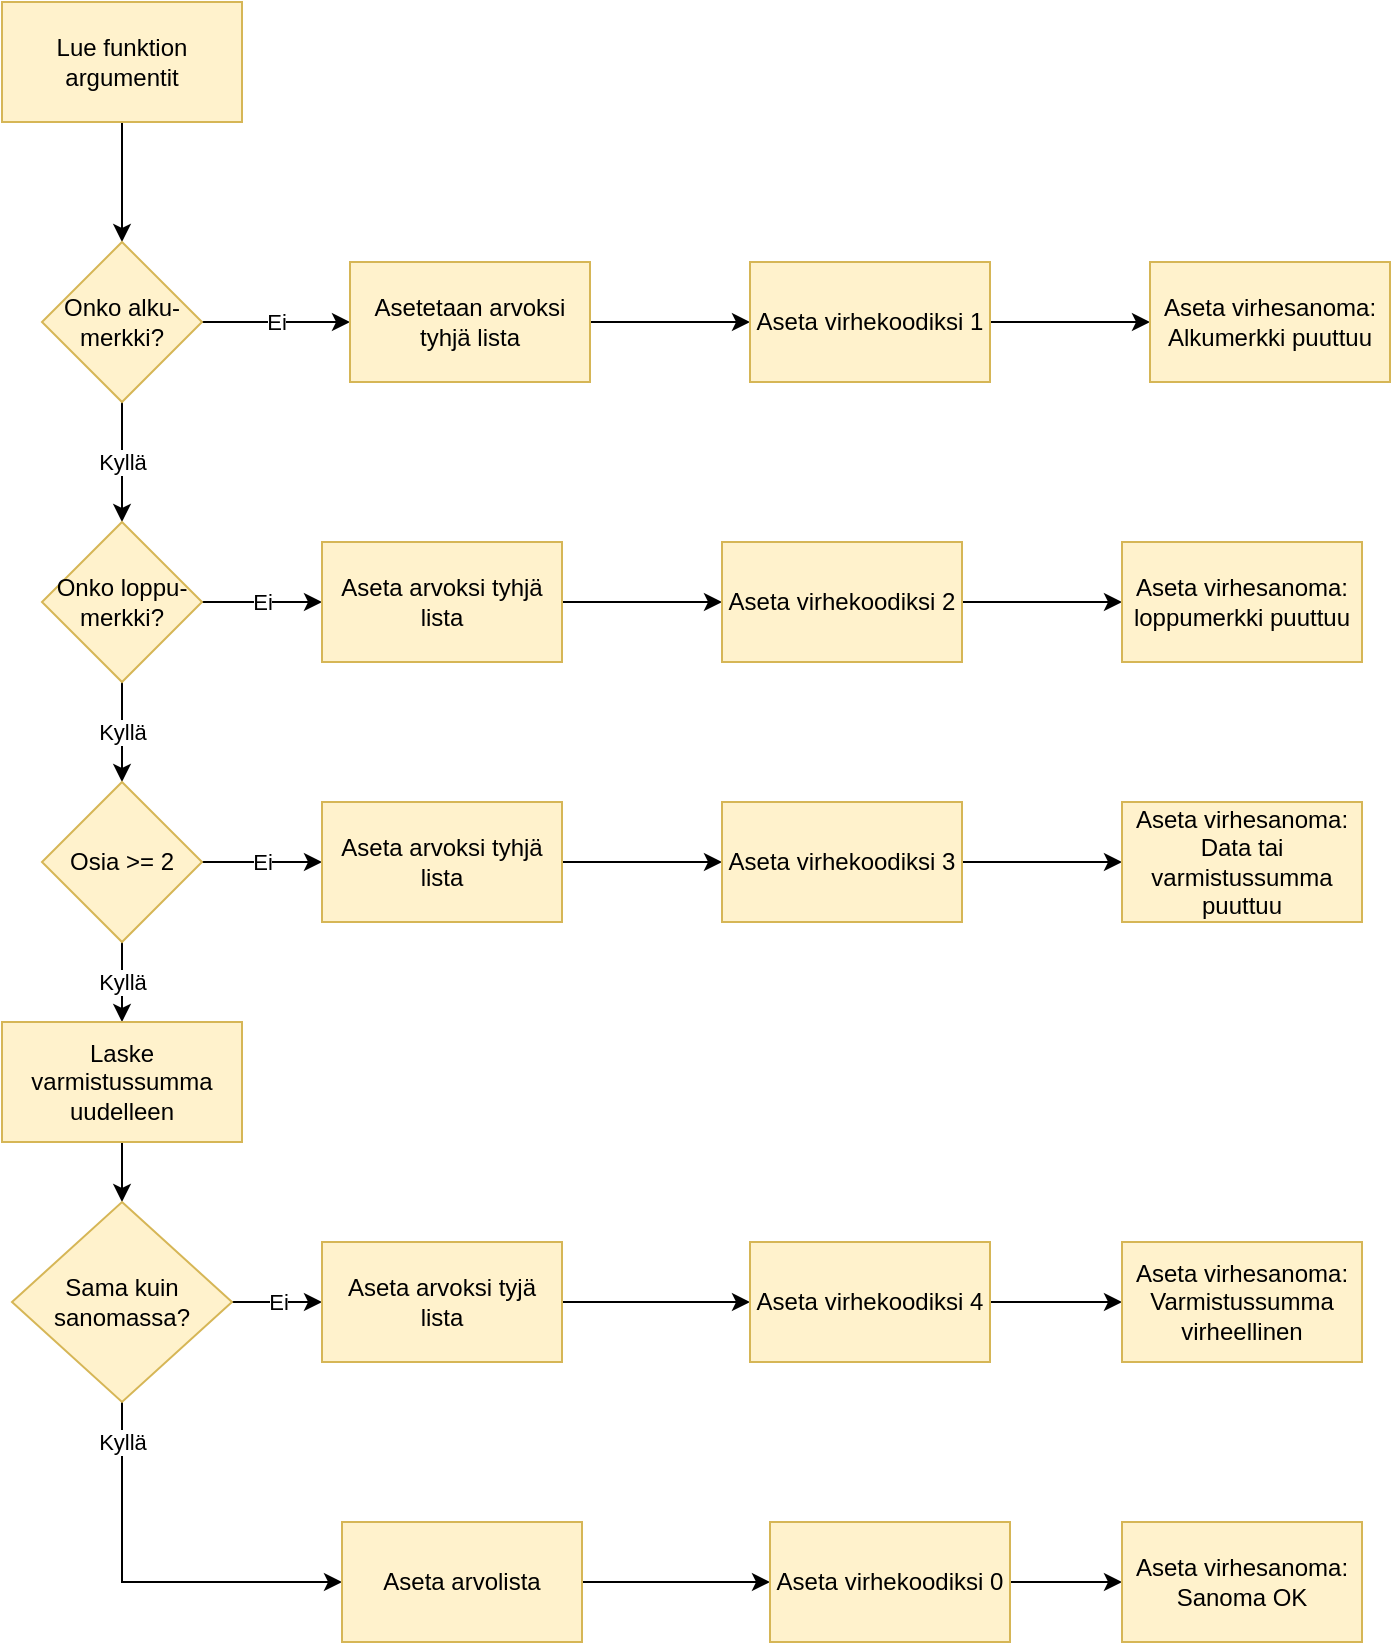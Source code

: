 <mxfile version="16.5.1" type="device" pages="2"><diagram id="o5WY7X3nf3wTvyNZfRJY" name="Page-1"><mxGraphModel dx="920" dy="651" grid="1" gridSize="10" guides="1" tooltips="1" connect="1" arrows="1" fold="1" page="1" pageScale="1" pageWidth="827" pageHeight="1169" math="0" shadow="0"><root><mxCell id="0"/><mxCell id="1" parent="0"/><mxCell id="5ICa2tRyS8OliB1R5tnT-3" style="edgeStyle=orthogonalEdgeStyle;rounded=0;orthogonalLoop=1;jettySize=auto;html=1;entryX=0.5;entryY=0;entryDx=0;entryDy=0;" edge="1" parent="1" source="5ICa2tRyS8OliB1R5tnT-1" target="5ICa2tRyS8OliB1R5tnT-2"><mxGeometry relative="1" as="geometry"/></mxCell><mxCell id="5ICa2tRyS8OliB1R5tnT-1" value="Lue funktion argumentit" style="rounded=0;whiteSpace=wrap;html=1;fillColor=#fff2cc;strokeColor=#d6b656;" vertex="1" parent="1"><mxGeometry x="30" y="30" width="120" height="60" as="geometry"/></mxCell><mxCell id="5ICa2tRyS8OliB1R5tnT-5" value="Ei" style="edgeStyle=orthogonalEdgeStyle;rounded=0;orthogonalLoop=1;jettySize=auto;html=1;entryX=0;entryY=0.5;entryDx=0;entryDy=0;" edge="1" parent="1" source="5ICa2tRyS8OliB1R5tnT-2" target="5ICa2tRyS8OliB1R5tnT-4"><mxGeometry relative="1" as="geometry"/></mxCell><mxCell id="5ICa2tRyS8OliB1R5tnT-12" value="Kyllä" style="edgeStyle=orthogonalEdgeStyle;rounded=0;orthogonalLoop=1;jettySize=auto;html=1;" edge="1" parent="1" source="5ICa2tRyS8OliB1R5tnT-2" target="5ICa2tRyS8OliB1R5tnT-11"><mxGeometry relative="1" as="geometry"/></mxCell><mxCell id="5ICa2tRyS8OliB1R5tnT-2" value="Onko alku-merkki?" style="rhombus;whiteSpace=wrap;html=1;fillColor=#fff2cc;strokeColor=#d6b656;" vertex="1" parent="1"><mxGeometry x="50" y="150" width="80" height="80" as="geometry"/></mxCell><mxCell id="5ICa2tRyS8OliB1R5tnT-8" value="" style="edgeStyle=orthogonalEdgeStyle;rounded=0;orthogonalLoop=1;jettySize=auto;html=1;" edge="1" parent="1" source="5ICa2tRyS8OliB1R5tnT-4" target="5ICa2tRyS8OliB1R5tnT-7"><mxGeometry relative="1" as="geometry"/></mxCell><mxCell id="5ICa2tRyS8OliB1R5tnT-4" value="Asetetaan arvoksi tyhjä lista" style="rounded=0;whiteSpace=wrap;html=1;fillColor=#fff2cc;strokeColor=#d6b656;" vertex="1" parent="1"><mxGeometry x="204" y="160" width="120" height="60" as="geometry"/></mxCell><mxCell id="5ICa2tRyS8OliB1R5tnT-10" value="" style="edgeStyle=orthogonalEdgeStyle;rounded=0;orthogonalLoop=1;jettySize=auto;html=1;" edge="1" parent="1" source="5ICa2tRyS8OliB1R5tnT-7" target="5ICa2tRyS8OliB1R5tnT-9"><mxGeometry relative="1" as="geometry"/></mxCell><mxCell id="5ICa2tRyS8OliB1R5tnT-7" value="Aseta virhekoodiksi 1" style="whiteSpace=wrap;html=1;rounded=0;fillColor=#fff2cc;strokeColor=#d6b656;" vertex="1" parent="1"><mxGeometry x="404" y="160" width="120" height="60" as="geometry"/></mxCell><mxCell id="5ICa2tRyS8OliB1R5tnT-9" value="Aseta virhesanoma:&lt;br&gt;Alkumerkki puuttuu" style="whiteSpace=wrap;html=1;rounded=0;fillColor=#fff2cc;strokeColor=#d6b656;" vertex="1" parent="1"><mxGeometry x="604" y="160" width="120" height="60" as="geometry"/></mxCell><mxCell id="5ICa2tRyS8OliB1R5tnT-20" value="Kyllä" style="edgeStyle=orthogonalEdgeStyle;rounded=0;orthogonalLoop=1;jettySize=auto;html=1;" edge="1" parent="1" source="5ICa2tRyS8OliB1R5tnT-11" target="5ICa2tRyS8OliB1R5tnT-19"><mxGeometry relative="1" as="geometry"/></mxCell><mxCell id="5ICa2tRyS8OliB1R5tnT-31" value="Ei" style="edgeStyle=orthogonalEdgeStyle;rounded=0;orthogonalLoop=1;jettySize=auto;html=1;" edge="1" parent="1" source="5ICa2tRyS8OliB1R5tnT-11" target="5ICa2tRyS8OliB1R5tnT-13"><mxGeometry relative="1" as="geometry"/></mxCell><mxCell id="5ICa2tRyS8OliB1R5tnT-11" value="Onko loppu-merkki?" style="rhombus;whiteSpace=wrap;html=1;fillColor=#fff2cc;strokeColor=#d6b656;" vertex="1" parent="1"><mxGeometry x="50" y="290" width="80" height="80" as="geometry"/></mxCell><mxCell id="5ICa2tRyS8OliB1R5tnT-16" value="" style="edgeStyle=orthogonalEdgeStyle;rounded=0;orthogonalLoop=1;jettySize=auto;html=1;" edge="1" parent="1" source="5ICa2tRyS8OliB1R5tnT-13" target="5ICa2tRyS8OliB1R5tnT-15"><mxGeometry relative="1" as="geometry"/></mxCell><mxCell id="5ICa2tRyS8OliB1R5tnT-13" value="Aseta arvoksi tyhjä lista" style="whiteSpace=wrap;html=1;fillColor=#fff2cc;strokeColor=#d6b656;" vertex="1" parent="1"><mxGeometry x="190" y="300" width="120" height="60" as="geometry"/></mxCell><mxCell id="5ICa2tRyS8OliB1R5tnT-18" value="" style="edgeStyle=orthogonalEdgeStyle;rounded=0;orthogonalLoop=1;jettySize=auto;html=1;" edge="1" parent="1" source="5ICa2tRyS8OliB1R5tnT-15" target="5ICa2tRyS8OliB1R5tnT-17"><mxGeometry relative="1" as="geometry"/></mxCell><mxCell id="5ICa2tRyS8OliB1R5tnT-15" value="Aseta virhekoodiksi 2" style="whiteSpace=wrap;html=1;fillColor=#fff2cc;strokeColor=#d6b656;" vertex="1" parent="1"><mxGeometry x="390" y="300" width="120" height="60" as="geometry"/></mxCell><mxCell id="5ICa2tRyS8OliB1R5tnT-17" value="Aseta virhesanoma:&lt;br&gt;loppumerkki puuttuu" style="whiteSpace=wrap;html=1;fillColor=#fff2cc;strokeColor=#d6b656;" vertex="1" parent="1"><mxGeometry x="590" y="300" width="120" height="60" as="geometry"/></mxCell><mxCell id="5ICa2tRyS8OliB1R5tnT-22" value="Ei" style="edgeStyle=orthogonalEdgeStyle;rounded=0;orthogonalLoop=1;jettySize=auto;html=1;" edge="1" parent="1" source="5ICa2tRyS8OliB1R5tnT-19" target="5ICa2tRyS8OliB1R5tnT-21"><mxGeometry relative="1" as="geometry"/></mxCell><mxCell id="5ICa2tRyS8OliB1R5tnT-28" value="Kyllä" style="edgeStyle=orthogonalEdgeStyle;rounded=0;orthogonalLoop=1;jettySize=auto;html=1;" edge="1" parent="1" source="5ICa2tRyS8OliB1R5tnT-19" target="5ICa2tRyS8OliB1R5tnT-27"><mxGeometry relative="1" as="geometry"/></mxCell><mxCell id="5ICa2tRyS8OliB1R5tnT-19" value="Osia &amp;gt;= 2" style="rhombus;whiteSpace=wrap;html=1;fillColor=#fff2cc;strokeColor=#d6b656;" vertex="1" parent="1"><mxGeometry x="50" y="420" width="80" height="80" as="geometry"/></mxCell><mxCell id="5ICa2tRyS8OliB1R5tnT-24" value="" style="edgeStyle=orthogonalEdgeStyle;rounded=0;orthogonalLoop=1;jettySize=auto;html=1;" edge="1" parent="1" source="5ICa2tRyS8OliB1R5tnT-21" target="5ICa2tRyS8OliB1R5tnT-23"><mxGeometry relative="1" as="geometry"/></mxCell><mxCell id="5ICa2tRyS8OliB1R5tnT-21" value="Aseta arvoksi tyhjä lista" style="whiteSpace=wrap;html=1;fillColor=#fff2cc;strokeColor=#d6b656;" vertex="1" parent="1"><mxGeometry x="190" y="430" width="120" height="60" as="geometry"/></mxCell><mxCell id="5ICa2tRyS8OliB1R5tnT-26" value="" style="edgeStyle=orthogonalEdgeStyle;rounded=0;orthogonalLoop=1;jettySize=auto;html=1;" edge="1" parent="1" source="5ICa2tRyS8OliB1R5tnT-23" target="5ICa2tRyS8OliB1R5tnT-25"><mxGeometry relative="1" as="geometry"/></mxCell><mxCell id="5ICa2tRyS8OliB1R5tnT-23" value="Aseta virhekoodiksi 3" style="whiteSpace=wrap;html=1;fillColor=#fff2cc;strokeColor=#d6b656;" vertex="1" parent="1"><mxGeometry x="390" y="430" width="120" height="60" as="geometry"/></mxCell><mxCell id="5ICa2tRyS8OliB1R5tnT-25" value="Aseta virhesanoma:&lt;br&gt;Data tai varmistussumma puuttuu" style="whiteSpace=wrap;html=1;fillColor=#fff2cc;strokeColor=#d6b656;" vertex="1" parent="1"><mxGeometry x="590" y="430" width="120" height="60" as="geometry"/></mxCell><mxCell id="5ICa2tRyS8OliB1R5tnT-30" value="" style="edgeStyle=orthogonalEdgeStyle;rounded=0;orthogonalLoop=1;jettySize=auto;html=1;" edge="1" parent="1" source="5ICa2tRyS8OliB1R5tnT-27" target="5ICa2tRyS8OliB1R5tnT-29"><mxGeometry relative="1" as="geometry"/></mxCell><mxCell id="5ICa2tRyS8OliB1R5tnT-27" value="Laske varmistussumma uudelleen" style="whiteSpace=wrap;html=1;fillColor=#fff2cc;strokeColor=#d6b656;" vertex="1" parent="1"><mxGeometry x="30" y="540" width="120" height="60" as="geometry"/></mxCell><mxCell id="5ICa2tRyS8OliB1R5tnT-33" value="Ei" style="edgeStyle=orthogonalEdgeStyle;rounded=0;orthogonalLoop=1;jettySize=auto;html=1;" edge="1" parent="1" source="5ICa2tRyS8OliB1R5tnT-29" target="5ICa2tRyS8OliB1R5tnT-32"><mxGeometry relative="1" as="geometry"/></mxCell><mxCell id="5ICa2tRyS8OliB1R5tnT-45" value="Kyllä" style="edgeStyle=orthogonalEdgeStyle;rounded=0;orthogonalLoop=1;jettySize=auto;html=1;entryX=0;entryY=0.5;entryDx=0;entryDy=0;" edge="1" parent="1" source="5ICa2tRyS8OliB1R5tnT-29" target="5ICa2tRyS8OliB1R5tnT-39"><mxGeometry x="-0.8" relative="1" as="geometry"><Array as="points"><mxPoint x="90" y="820"/></Array><mxPoint as="offset"/></mxGeometry></mxCell><mxCell id="5ICa2tRyS8OliB1R5tnT-29" value="Sama kuin&lt;br&gt;sanomassa?" style="rhombus;whiteSpace=wrap;html=1;fillColor=#fff2cc;strokeColor=#d6b656;" vertex="1" parent="1"><mxGeometry x="35" y="630" width="110" height="100" as="geometry"/></mxCell><mxCell id="5ICa2tRyS8OliB1R5tnT-35" value="" style="edgeStyle=orthogonalEdgeStyle;rounded=0;orthogonalLoop=1;jettySize=auto;html=1;" edge="1" parent="1" source="5ICa2tRyS8OliB1R5tnT-32" target="5ICa2tRyS8OliB1R5tnT-34"><mxGeometry relative="1" as="geometry"/></mxCell><mxCell id="5ICa2tRyS8OliB1R5tnT-32" value="Aseta arvoksi tyjä lista" style="whiteSpace=wrap;html=1;fillColor=#fff2cc;strokeColor=#d6b656;" vertex="1" parent="1"><mxGeometry x="190" y="650" width="120" height="60" as="geometry"/></mxCell><mxCell id="5ICa2tRyS8OliB1R5tnT-37" value="" style="edgeStyle=orthogonalEdgeStyle;rounded=0;orthogonalLoop=1;jettySize=auto;html=1;" edge="1" parent="1" source="5ICa2tRyS8OliB1R5tnT-34" target="5ICa2tRyS8OliB1R5tnT-36"><mxGeometry relative="1" as="geometry"/></mxCell><mxCell id="5ICa2tRyS8OliB1R5tnT-34" value="Aseta virhekoodiksi 4" style="whiteSpace=wrap;html=1;fillColor=#fff2cc;strokeColor=#d6b656;" vertex="1" parent="1"><mxGeometry x="404" y="650" width="120" height="60" as="geometry"/></mxCell><mxCell id="5ICa2tRyS8OliB1R5tnT-36" value="Aseta virhesanoma:&lt;br&gt;Varmistussumma virheellinen" style="whiteSpace=wrap;html=1;fillColor=#fff2cc;strokeColor=#d6b656;" vertex="1" parent="1"><mxGeometry x="590" y="650" width="120" height="60" as="geometry"/></mxCell><mxCell id="5ICa2tRyS8OliB1R5tnT-38" value="" style="edgeStyle=orthogonalEdgeStyle;rounded=0;orthogonalLoop=1;jettySize=auto;html=1;" edge="1" source="5ICa2tRyS8OliB1R5tnT-39" target="5ICa2tRyS8OliB1R5tnT-41" parent="1"><mxGeometry relative="1" as="geometry"/></mxCell><mxCell id="5ICa2tRyS8OliB1R5tnT-39" value="Aseta arvolista" style="whiteSpace=wrap;html=1;fillColor=#fff2cc;strokeColor=#d6b656;" vertex="1" parent="1"><mxGeometry x="200" y="790" width="120" height="60" as="geometry"/></mxCell><mxCell id="5ICa2tRyS8OliB1R5tnT-40" value="" style="edgeStyle=orthogonalEdgeStyle;rounded=0;orthogonalLoop=1;jettySize=auto;html=1;" edge="1" source="5ICa2tRyS8OliB1R5tnT-41" target="5ICa2tRyS8OliB1R5tnT-42" parent="1"><mxGeometry relative="1" as="geometry"/></mxCell><mxCell id="5ICa2tRyS8OliB1R5tnT-41" value="Aseta virhekoodiksi 0" style="whiteSpace=wrap;html=1;fillColor=#fff2cc;strokeColor=#d6b656;" vertex="1" parent="1"><mxGeometry x="414" y="790" width="120" height="60" as="geometry"/></mxCell><mxCell id="5ICa2tRyS8OliB1R5tnT-42" value="Aseta virhesanoma:&lt;br&gt;Sanoma OK" style="whiteSpace=wrap;html=1;fillColor=#fff2cc;strokeColor=#d6b656;" vertex="1" parent="1"><mxGeometry x="590" y="790" width="120" height="60" as="geometry"/></mxCell></root></mxGraphModel></diagram><diagram id="sJJjWRTNjM4rJ4KpxoJ7" name="Page-2"><mxGraphModel dx="782" dy="553" grid="1" gridSize="10" guides="1" tooltips="1" connect="1" arrows="1" fold="1" page="1" pageScale="1" pageWidth="827" pageHeight="1169" math="0" shadow="0"><root><mxCell id="Inv_27H9i68jBmfv0DgF-0"/><mxCell id="Inv_27H9i68jBmfv0DgF-1" parent="Inv_27H9i68jBmfv0DgF-0"/><mxCell id="Qjv8Ns2p0QrOZjBLD2Lr-1" value="" style="edgeStyle=orthogonalEdgeStyle;rounded=0;orthogonalLoop=1;jettySize=auto;html=1;" edge="1" parent="Inv_27H9i68jBmfv0DgF-1" source="Inv_27H9i68jBmfv0DgF-2" target="Qjv8Ns2p0QrOZjBLD2Lr-0"><mxGeometry relative="1" as="geometry"/></mxCell><mxCell id="Inv_27H9i68jBmfv0DgF-2" value="1" style="verticalLabelPosition=middle;verticalAlign=middle;html=1;shape=offPageConnector;rounded=0;size=0.5;labelPosition=center;align=center;" vertex="1" parent="Inv_27H9i68jBmfv0DgF-1"><mxGeometry x="50" y="30" width="60" height="60" as="geometry"/></mxCell><mxCell id="Qjv8Ns2p0QrOZjBLD2Lr-0" value="" style="rounded=0;whiteSpace=wrap;html=1;" vertex="1" parent="Inv_27H9i68jBmfv0DgF-1"><mxGeometry x="20" y="140" width="120" height="60" as="geometry"/></mxCell></root></mxGraphModel></diagram></mxfile>